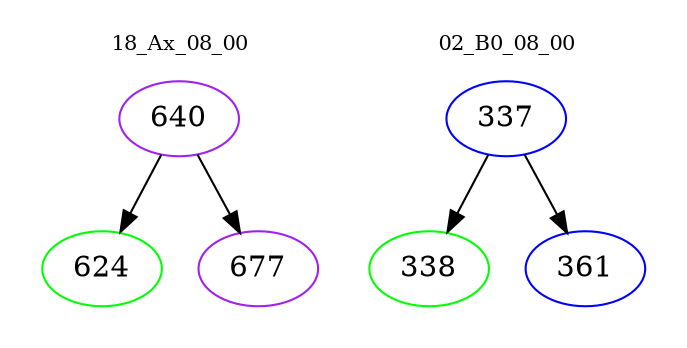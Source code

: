 digraph{
subgraph cluster_0 {
color = white
label = "18_Ax_08_00";
fontsize=10;
T0_640 [label="640", color="purple"]
T0_640 -> T0_624 [color="black"]
T0_624 [label="624", color="green"]
T0_640 -> T0_677 [color="black"]
T0_677 [label="677", color="purple"]
}
subgraph cluster_1 {
color = white
label = "02_B0_08_00";
fontsize=10;
T1_337 [label="337", color="blue"]
T1_337 -> T1_338 [color="black"]
T1_338 [label="338", color="green"]
T1_337 -> T1_361 [color="black"]
T1_361 [label="361", color="blue"]
}
}

